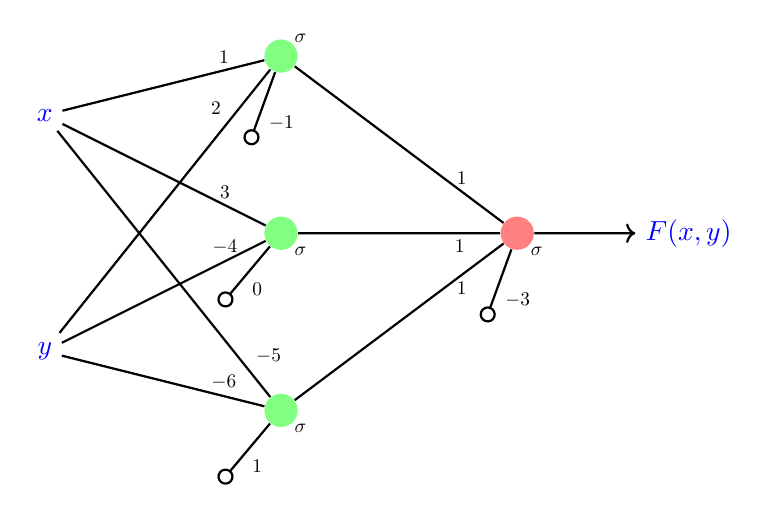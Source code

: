 % Figure after Kjell Magne Fauske
% http://www.texample.net/tikz/examples/neural-network/
\begin{tikzpicture}[scale=1.5]
   \def\layersep{2cm}
    \tikzstyle{every pin edge}=[thick]
    \tikzstyle{neuron}=[circle,fill=black!25,minimum size=12pt,inner sep=0pt]
    \tikzstyle{entree}=[];
    \tikzstyle{input neuron}=[neuron, fill=green!50];
    \tikzstyle{output neuron}=[neuron, fill=red!50];
    \tikzstyle{hidden neuron}=[neuron, fill=blue!50];
    \tikzstyle{annot} = [text width=4em, text centered]

% Entree
\node[entree,blue] (E-1) at (-\layersep,-0.5) {$x$};
\node[entree,blue] (E-2) at (-\layersep,-2.5) {$y$};

% Premiere couche
\node[input neuron] (I-1) at (0,0) {};
\node[input neuron] (I-2) at (0,-1.5) {};
\node[input neuron] (I-3) at (0,-3) {};

\node[above right=0.8ex,scale=0.7] at (I-1) {$\sigma$};
\node[below right=0.8ex,scale=0.7] at (I-2) {$\sigma$};
\node[below right=0.8ex,scale=0.7] at (I-3) {$\sigma$};

% \node[above right=0.8ex,blue] at (I-1) {$s_1$};
% \node[above right=0.8ex,blue] at (I-2) {$s_2$};
% \node[above right=0.8ex,blue] at (I-3) {$s_3$};

%Seconde couche et sortie
\node[output neuron] (O) at (\layersep,-1.5 cm) {};
\node[below right=0.8ex,scale=0.7] at (O) {$\sigma$};

% Arrete et poids
 \path[thick] (E-1) edge node[pos=0.8,above,scale=0.7]{$1$} (I-1) ;
 \path[thick] (E-2) edge node[pos=0.8,above left,scale=0.7]{$2$} (I-1);
\draw[-o,thick] (I-1) to node[midway,below right,scale=0.7]{$-1$} ++ (-110:0.8);

 \path[thick] (E-1) edge node[pos=0.8,above,scale=0.7]{$3$} (I-2);
 \path[thick] (E-2) edge node[pos=0.8,above,scale=0.7]{$-4$} (I-2);
 \draw[-o,thick] (I-2) to node[midway,below right,scale=0.7]{$0$} ++ (-130:0.8);

 \path[thick] (E-1) edge node[pos=0.9,above right,scale=0.7]{$-5$} (I-3);
 \path[thick] (E-2) edge node[pos=0.8,above,scale=0.7]{$-6$} (I-3);
 \draw[-o,thick] (I-3) to node[midway,below right,scale=0.7]{$1$} ++ (-130:0.8);

 \path[thick] (I-1) edge node[pos=0.8,above,scale=0.7]{$1$} (O);
 \path[thick] (I-2) edge node[pos=0.8,below,scale=0.7]{$1$}(O);
 \path[thick] (I-3) edge node[pos=0.8,below,scale=0.7]{$1$}(O);
 \draw[-o,thick] (O) to node[midway,below right,scale=0.7]{$-3$} ++ (-110:0.8) ;

% Sortie
 \draw[->,thick] (O)-- ++(1,0) node[right,blue]{$F(x,y)$};

\end{tikzpicture}  